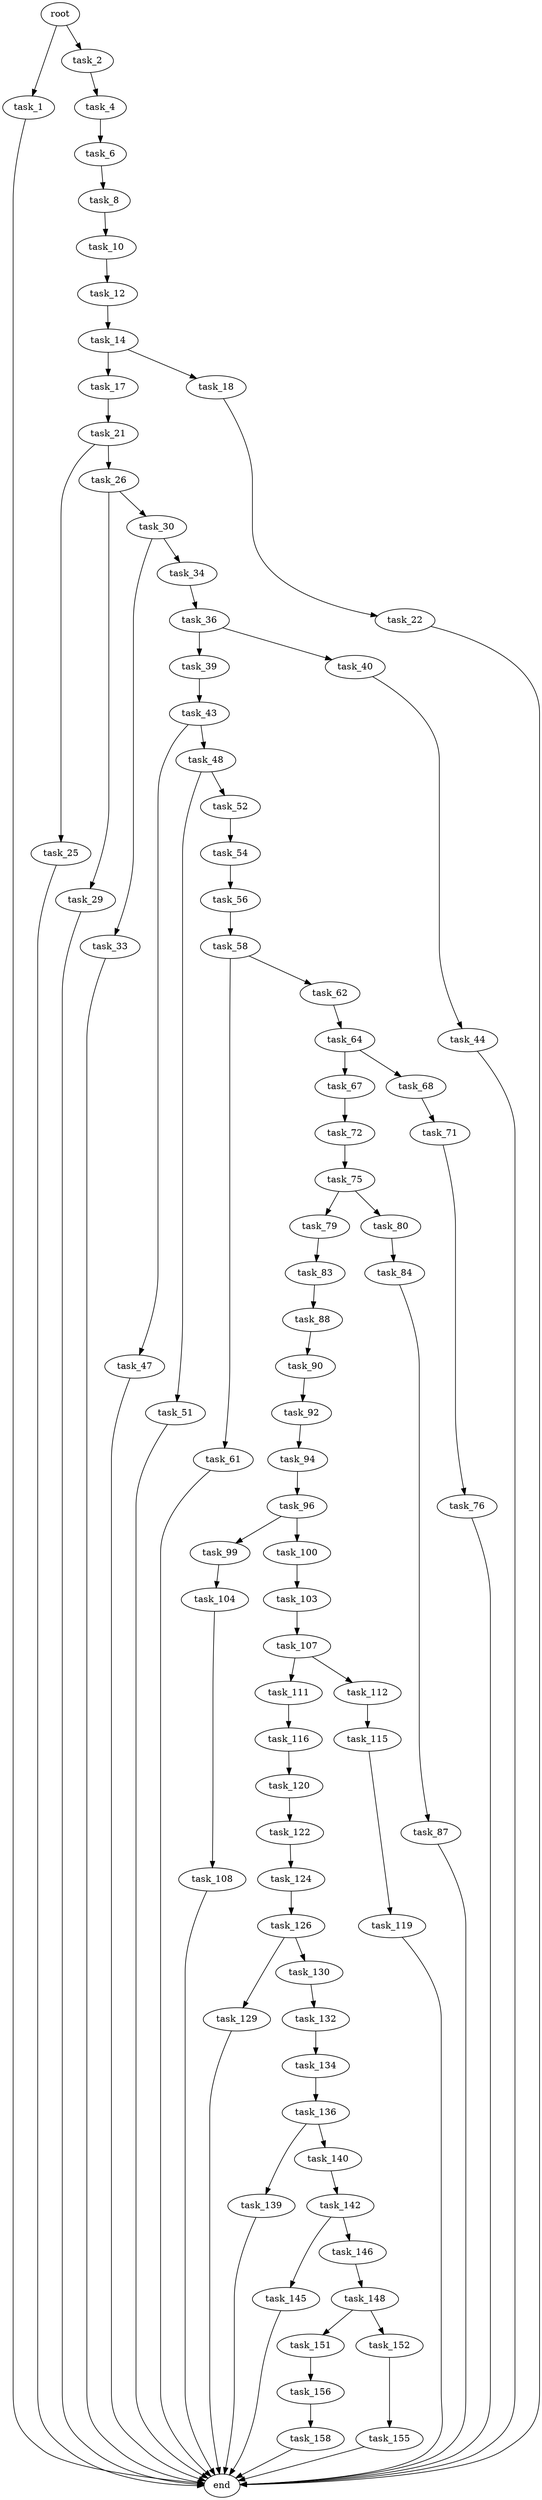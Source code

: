 digraph G {
  root [size="0.000000"];
  task_1 [size="231928233984.000000"];
  task_2 [size="37200666035.000000"];
  task_4 [size="68719476736.000000"];
  task_6 [size="12840599472.000000"];
  task_8 [size="368293445632.000000"];
  task_10 [size="8259702135.000000"];
  task_12 [size="200696024325.000000"];
  task_14 [size="191857895275.000000"];
  task_17 [size="18482681771.000000"];
  task_18 [size="231928233984.000000"];
  task_21 [size="32789495812.000000"];
  task_22 [size="2823947405.000000"];
  task_25 [size="97091312993.000000"];
  task_26 [size="8589934592.000000"];
  task_29 [size="231928233984.000000"];
  task_30 [size="4371091150.000000"];
  task_33 [size="7600430795.000000"];
  task_34 [size="1760845642.000000"];
  task_36 [size="792718121362.000000"];
  task_39 [size="8639522747.000000"];
  task_40 [size="458699929006.000000"];
  task_43 [size="368293445632.000000"];
  task_44 [size="46453714106.000000"];
  task_47 [size="42709152857.000000"];
  task_48 [size="2058108348.000000"];
  task_51 [size="782757789696.000000"];
  task_52 [size="549755813888.000000"];
  task_54 [size="20274489792.000000"];
  task_56 [size="19898010021.000000"];
  task_58 [size="434748717941.000000"];
  task_61 [size="451973351424.000000"];
  task_62 [size="549755813888.000000"];
  task_64 [size="31413919556.000000"];
  task_67 [size="433391530332.000000"];
  task_68 [size="97657652846.000000"];
  task_71 [size="197949974015.000000"];
  task_72 [size="231928233984.000000"];
  task_75 [size="16195175136.000000"];
  task_76 [size="14103318801.000000"];
  task_79 [size="231928233984.000000"];
  task_80 [size="6000585952.000000"];
  task_83 [size="40754898899.000000"];
  task_84 [size="818667475.000000"];
  task_87 [size="1685987359.000000"];
  task_88 [size="782757789696.000000"];
  task_90 [size="68719476736.000000"];
  task_92 [size="5701997696.000000"];
  task_94 [size="28991029248.000000"];
  task_96 [size="554729674211.000000"];
  task_99 [size="3723182341.000000"];
  task_100 [size="6182535414.000000"];
  task_103 [size="16603750784.000000"];
  task_104 [size="782757789696.000000"];
  task_107 [size="162560771887.000000"];
  task_108 [size="4345584998.000000"];
  task_111 [size="26569694144.000000"];
  task_112 [size="37156797781.000000"];
  task_115 [size="35278914812.000000"];
  task_116 [size="2012695288.000000"];
  task_119 [size="116033585333.000000"];
  task_120 [size="8117617604.000000"];
  task_122 [size="68719476736.000000"];
  task_124 [size="134217728000.000000"];
  task_126 [size="1955428584.000000"];
  task_129 [size="426843195381.000000"];
  task_130 [size="4085902648.000000"];
  task_132 [size="231928233984.000000"];
  task_134 [size="11521316913.000000"];
  task_136 [size="385225229559.000000"];
  task_139 [size="33810210001.000000"];
  task_140 [size="48375651092.000000"];
  task_142 [size="8272546145.000000"];
  task_145 [size="549755813888.000000"];
  task_146 [size="68719476736.000000"];
  task_148 [size="55770451840.000000"];
  task_151 [size="18931099885.000000"];
  task_152 [size="275609660361.000000"];
  task_155 [size="3145025226.000000"];
  task_156 [size="782757789696.000000"];
  task_158 [size="68719476736.000000"];
  end [size="0.000000"];

  root -> task_1 [size="1.000000"];
  root -> task_2 [size="1.000000"];
  task_1 -> end [size="1.000000"];
  task_2 -> task_4 [size="33554432.000000"];
  task_4 -> task_6 [size="134217728.000000"];
  task_6 -> task_8 [size="209715200.000000"];
  task_8 -> task_10 [size="411041792.000000"];
  task_10 -> task_12 [size="301989888.000000"];
  task_12 -> task_14 [size="209715200.000000"];
  task_14 -> task_17 [size="134217728.000000"];
  task_14 -> task_18 [size="134217728.000000"];
  task_17 -> task_21 [size="301989888.000000"];
  task_18 -> task_22 [size="301989888.000000"];
  task_21 -> task_25 [size="134217728.000000"];
  task_21 -> task_26 [size="134217728.000000"];
  task_22 -> end [size="1.000000"];
  task_25 -> end [size="1.000000"];
  task_26 -> task_29 [size="33554432.000000"];
  task_26 -> task_30 [size="33554432.000000"];
  task_29 -> end [size="1.000000"];
  task_30 -> task_33 [size="411041792.000000"];
  task_30 -> task_34 [size="411041792.000000"];
  task_33 -> end [size="1.000000"];
  task_34 -> task_36 [size="33554432.000000"];
  task_36 -> task_39 [size="536870912.000000"];
  task_36 -> task_40 [size="536870912.000000"];
  task_39 -> task_43 [size="838860800.000000"];
  task_40 -> task_44 [size="301989888.000000"];
  task_43 -> task_47 [size="411041792.000000"];
  task_43 -> task_48 [size="411041792.000000"];
  task_44 -> end [size="1.000000"];
  task_47 -> end [size="1.000000"];
  task_48 -> task_51 [size="33554432.000000"];
  task_48 -> task_52 [size="33554432.000000"];
  task_51 -> end [size="1.000000"];
  task_52 -> task_54 [size="536870912.000000"];
  task_54 -> task_56 [size="679477248.000000"];
  task_56 -> task_58 [size="838860800.000000"];
  task_58 -> task_61 [size="536870912.000000"];
  task_58 -> task_62 [size="536870912.000000"];
  task_61 -> end [size="1.000000"];
  task_62 -> task_64 [size="536870912.000000"];
  task_64 -> task_67 [size="679477248.000000"];
  task_64 -> task_68 [size="679477248.000000"];
  task_67 -> task_72 [size="301989888.000000"];
  task_68 -> task_71 [size="75497472.000000"];
  task_71 -> task_76 [size="134217728.000000"];
  task_72 -> task_75 [size="301989888.000000"];
  task_75 -> task_79 [size="411041792.000000"];
  task_75 -> task_80 [size="411041792.000000"];
  task_76 -> end [size="1.000000"];
  task_79 -> task_83 [size="301989888.000000"];
  task_80 -> task_84 [size="134217728.000000"];
  task_83 -> task_88 [size="838860800.000000"];
  task_84 -> task_87 [size="33554432.000000"];
  task_87 -> end [size="1.000000"];
  task_88 -> task_90 [size="679477248.000000"];
  task_90 -> task_92 [size="134217728.000000"];
  task_92 -> task_94 [size="134217728.000000"];
  task_94 -> task_96 [size="75497472.000000"];
  task_96 -> task_99 [size="411041792.000000"];
  task_96 -> task_100 [size="411041792.000000"];
  task_99 -> task_104 [size="75497472.000000"];
  task_100 -> task_103 [size="134217728.000000"];
  task_103 -> task_107 [size="301989888.000000"];
  task_104 -> task_108 [size="679477248.000000"];
  task_107 -> task_111 [size="134217728.000000"];
  task_107 -> task_112 [size="134217728.000000"];
  task_108 -> end [size="1.000000"];
  task_111 -> task_116 [size="536870912.000000"];
  task_112 -> task_115 [size="679477248.000000"];
  task_115 -> task_119 [size="679477248.000000"];
  task_116 -> task_120 [size="33554432.000000"];
  task_119 -> end [size="1.000000"];
  task_120 -> task_122 [size="411041792.000000"];
  task_122 -> task_124 [size="134217728.000000"];
  task_124 -> task_126 [size="209715200.000000"];
  task_126 -> task_129 [size="33554432.000000"];
  task_126 -> task_130 [size="33554432.000000"];
  task_129 -> end [size="1.000000"];
  task_130 -> task_132 [size="411041792.000000"];
  task_132 -> task_134 [size="301989888.000000"];
  task_134 -> task_136 [size="411041792.000000"];
  task_136 -> task_139 [size="838860800.000000"];
  task_136 -> task_140 [size="838860800.000000"];
  task_139 -> end [size="1.000000"];
  task_140 -> task_142 [size="838860800.000000"];
  task_142 -> task_145 [size="209715200.000000"];
  task_142 -> task_146 [size="209715200.000000"];
  task_145 -> end [size="1.000000"];
  task_146 -> task_148 [size="134217728.000000"];
  task_148 -> task_151 [size="75497472.000000"];
  task_148 -> task_152 [size="75497472.000000"];
  task_151 -> task_156 [size="33554432.000000"];
  task_152 -> task_155 [size="411041792.000000"];
  task_155 -> end [size="1.000000"];
  task_156 -> task_158 [size="679477248.000000"];
  task_158 -> end [size="1.000000"];
}
